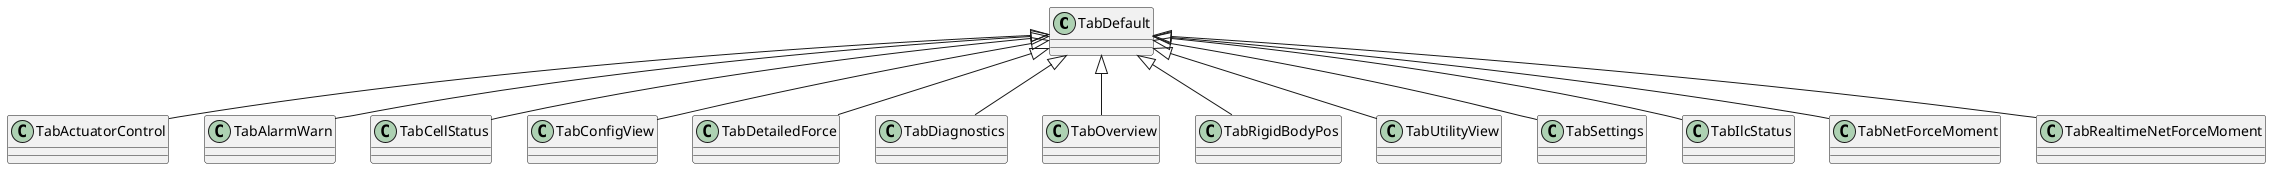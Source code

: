 @startuml
TabDefault <|-- TabActuatorControl
TabDefault <|-- TabAlarmWarn
TabDefault <|-- TabCellStatus
TabDefault <|-- TabConfigView
TabDefault <|-- TabDetailedForce
TabDefault <|-- TabDiagnostics
TabDefault <|-- TabOverview
TabDefault <|-- TabRigidBodyPos
TabDefault <|-- TabUtilityView
TabDefault <|-- TabSettings
TabDefault <|-- TabIlcStatus
TabDefault <|-- TabNetForceMoment
TabDefault <|-- TabRealtimeNetForceMoment
@enduml
